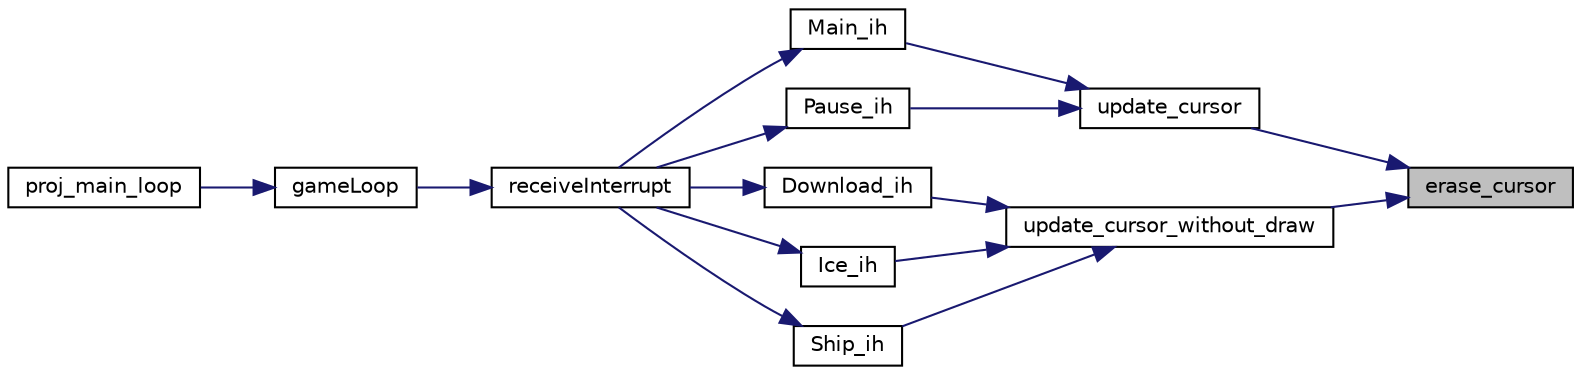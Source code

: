 digraph "erase_cursor"
{
 // LATEX_PDF_SIZE
  edge [fontname="Helvetica",fontsize="10",labelfontname="Helvetica",labelfontsize="10"];
  node [fontname="Helvetica",fontsize="10",shape=record];
  rankdir="RL";
  Node1 [label="erase_cursor",height=0.2,width=0.4,color="black", fillcolor="grey75", style="filled", fontcolor="black",tooltip="Substitutes the cursor pixels with the background in order to erase it"];
  Node1 -> Node2 [dir="back",color="midnightblue",fontsize="10",style="solid",fontname="Helvetica"];
  Node2 [label="update_cursor",height=0.2,width=0.4,color="black", fillcolor="white", style="filled",URL="$mouse_8h.html#aeed04eb43d034f5395e62cb8f521851b",tooltip="Changes the cursor position according to it's movement."];
  Node2 -> Node3 [dir="back",color="midnightblue",fontsize="10",style="solid",fontname="Helvetica"];
  Node3 [label="Main_ih",height=0.2,width=0.4,color="black", fillcolor="white", style="filled",URL="$_menus_8h.html#a3592ff08968cbb8da75d5867a18fd867",tooltip="Main menu interrupt handler."];
  Node3 -> Node4 [dir="back",color="midnightblue",fontsize="10",style="solid",fontname="Helvetica"];
  Node4 [label="receiveInterrupt",height=0.2,width=0.4,color="black", fillcolor="white", style="filled",URL="$_game_8h.html#a2bc13b25628ee7b60fb6d5c72da10d39",tooltip="Redirects the interrupt received to its handler deppending on the current gameMenu."];
  Node4 -> Node5 [dir="back",color="midnightblue",fontsize="10",style="solid",fontname="Helvetica"];
  Node5 [label="gameLoop",height=0.2,width=0.4,color="black", fillcolor="white", style="filled",URL="$_game_8h.html#ae3fcb6ab83836a82d8ab58a853667cba",tooltip="Game main loop, subscribes and receives all the interrupts from each device, in the end unsubscribes ..."];
  Node5 -> Node6 [dir="back",color="midnightblue",fontsize="10",style="solid",fontname="Helvetica"];
  Node6 [label="proj_main_loop",height=0.2,width=0.4,color="black", fillcolor="white", style="filled",URL="$proj_8c.html#a90aad768b0a0b41e4bcacc566b0cae6e",tooltip=" "];
  Node2 -> Node7 [dir="back",color="midnightblue",fontsize="10",style="solid",fontname="Helvetica"];
  Node7 [label="Pause_ih",height=0.2,width=0.4,color="black", fillcolor="white", style="filled",URL="$_menus_8h.html#aa7f24b953299929df44e12a52d9207dc",tooltip="Pause menu interrupt handler."];
  Node7 -> Node4 [dir="back",color="midnightblue",fontsize="10",style="solid",fontname="Helvetica"];
  Node1 -> Node8 [dir="back",color="midnightblue",fontsize="10",style="solid",fontname="Helvetica"];
  Node8 [label="update_cursor_without_draw",height=0.2,width=0.4,color="black", fillcolor="white", style="filled",URL="$mouse_8h.html#a8e8df7c0f4e5a5c8536a899564e303d4",tooltip="Changes the cursor position according to it's movement without drawing it."];
  Node8 -> Node9 [dir="back",color="midnightblue",fontsize="10",style="solid",fontname="Helvetica"];
  Node9 [label="Download_ih",height=0.2,width=0.4,color="black", fillcolor="white", style="filled",URL="$_menus_8h.html#a9c8de87df6b864df9da56d638e5045ed",tooltip="Download task interrupt handler."];
  Node9 -> Node4 [dir="back",color="midnightblue",fontsize="10",style="solid",fontname="Helvetica"];
  Node8 -> Node10 [dir="back",color="midnightblue",fontsize="10",style="solid",fontname="Helvetica"];
  Node10 [label="Ice_ih",height=0.2,width=0.4,color="black", fillcolor="white", style="filled",URL="$_menus_8h.html#a2c868904f0707add63b5b8dad5a0fb70",tooltip="Ice task interrupt handler."];
  Node10 -> Node4 [dir="back",color="midnightblue",fontsize="10",style="solid",fontname="Helvetica"];
  Node8 -> Node11 [dir="back",color="midnightblue",fontsize="10",style="solid",fontname="Helvetica"];
  Node11 [label="Ship_ih",height=0.2,width=0.4,color="black", fillcolor="white", style="filled",URL="$_menus_8h.html#a75e8944d5ec282e8efbbaec5b8c46fb1",tooltip="Ship task interrupt handler."];
  Node11 -> Node4 [dir="back",color="midnightblue",fontsize="10",style="solid",fontname="Helvetica"];
}
